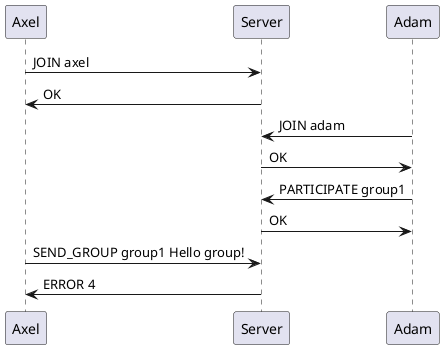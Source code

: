 @startuml
Axel -> Server: JOIN axel
Server -> Axel: OK

Adam -> Server: JOIN adam
Server -> Adam: OK

Adam -> Server: PARTICIPATE group1
Server -> Adam: OK

Axel -> Server: SEND_GROUP group1 Hello group!
Server -> Axel: ERROR 4
@enduml
